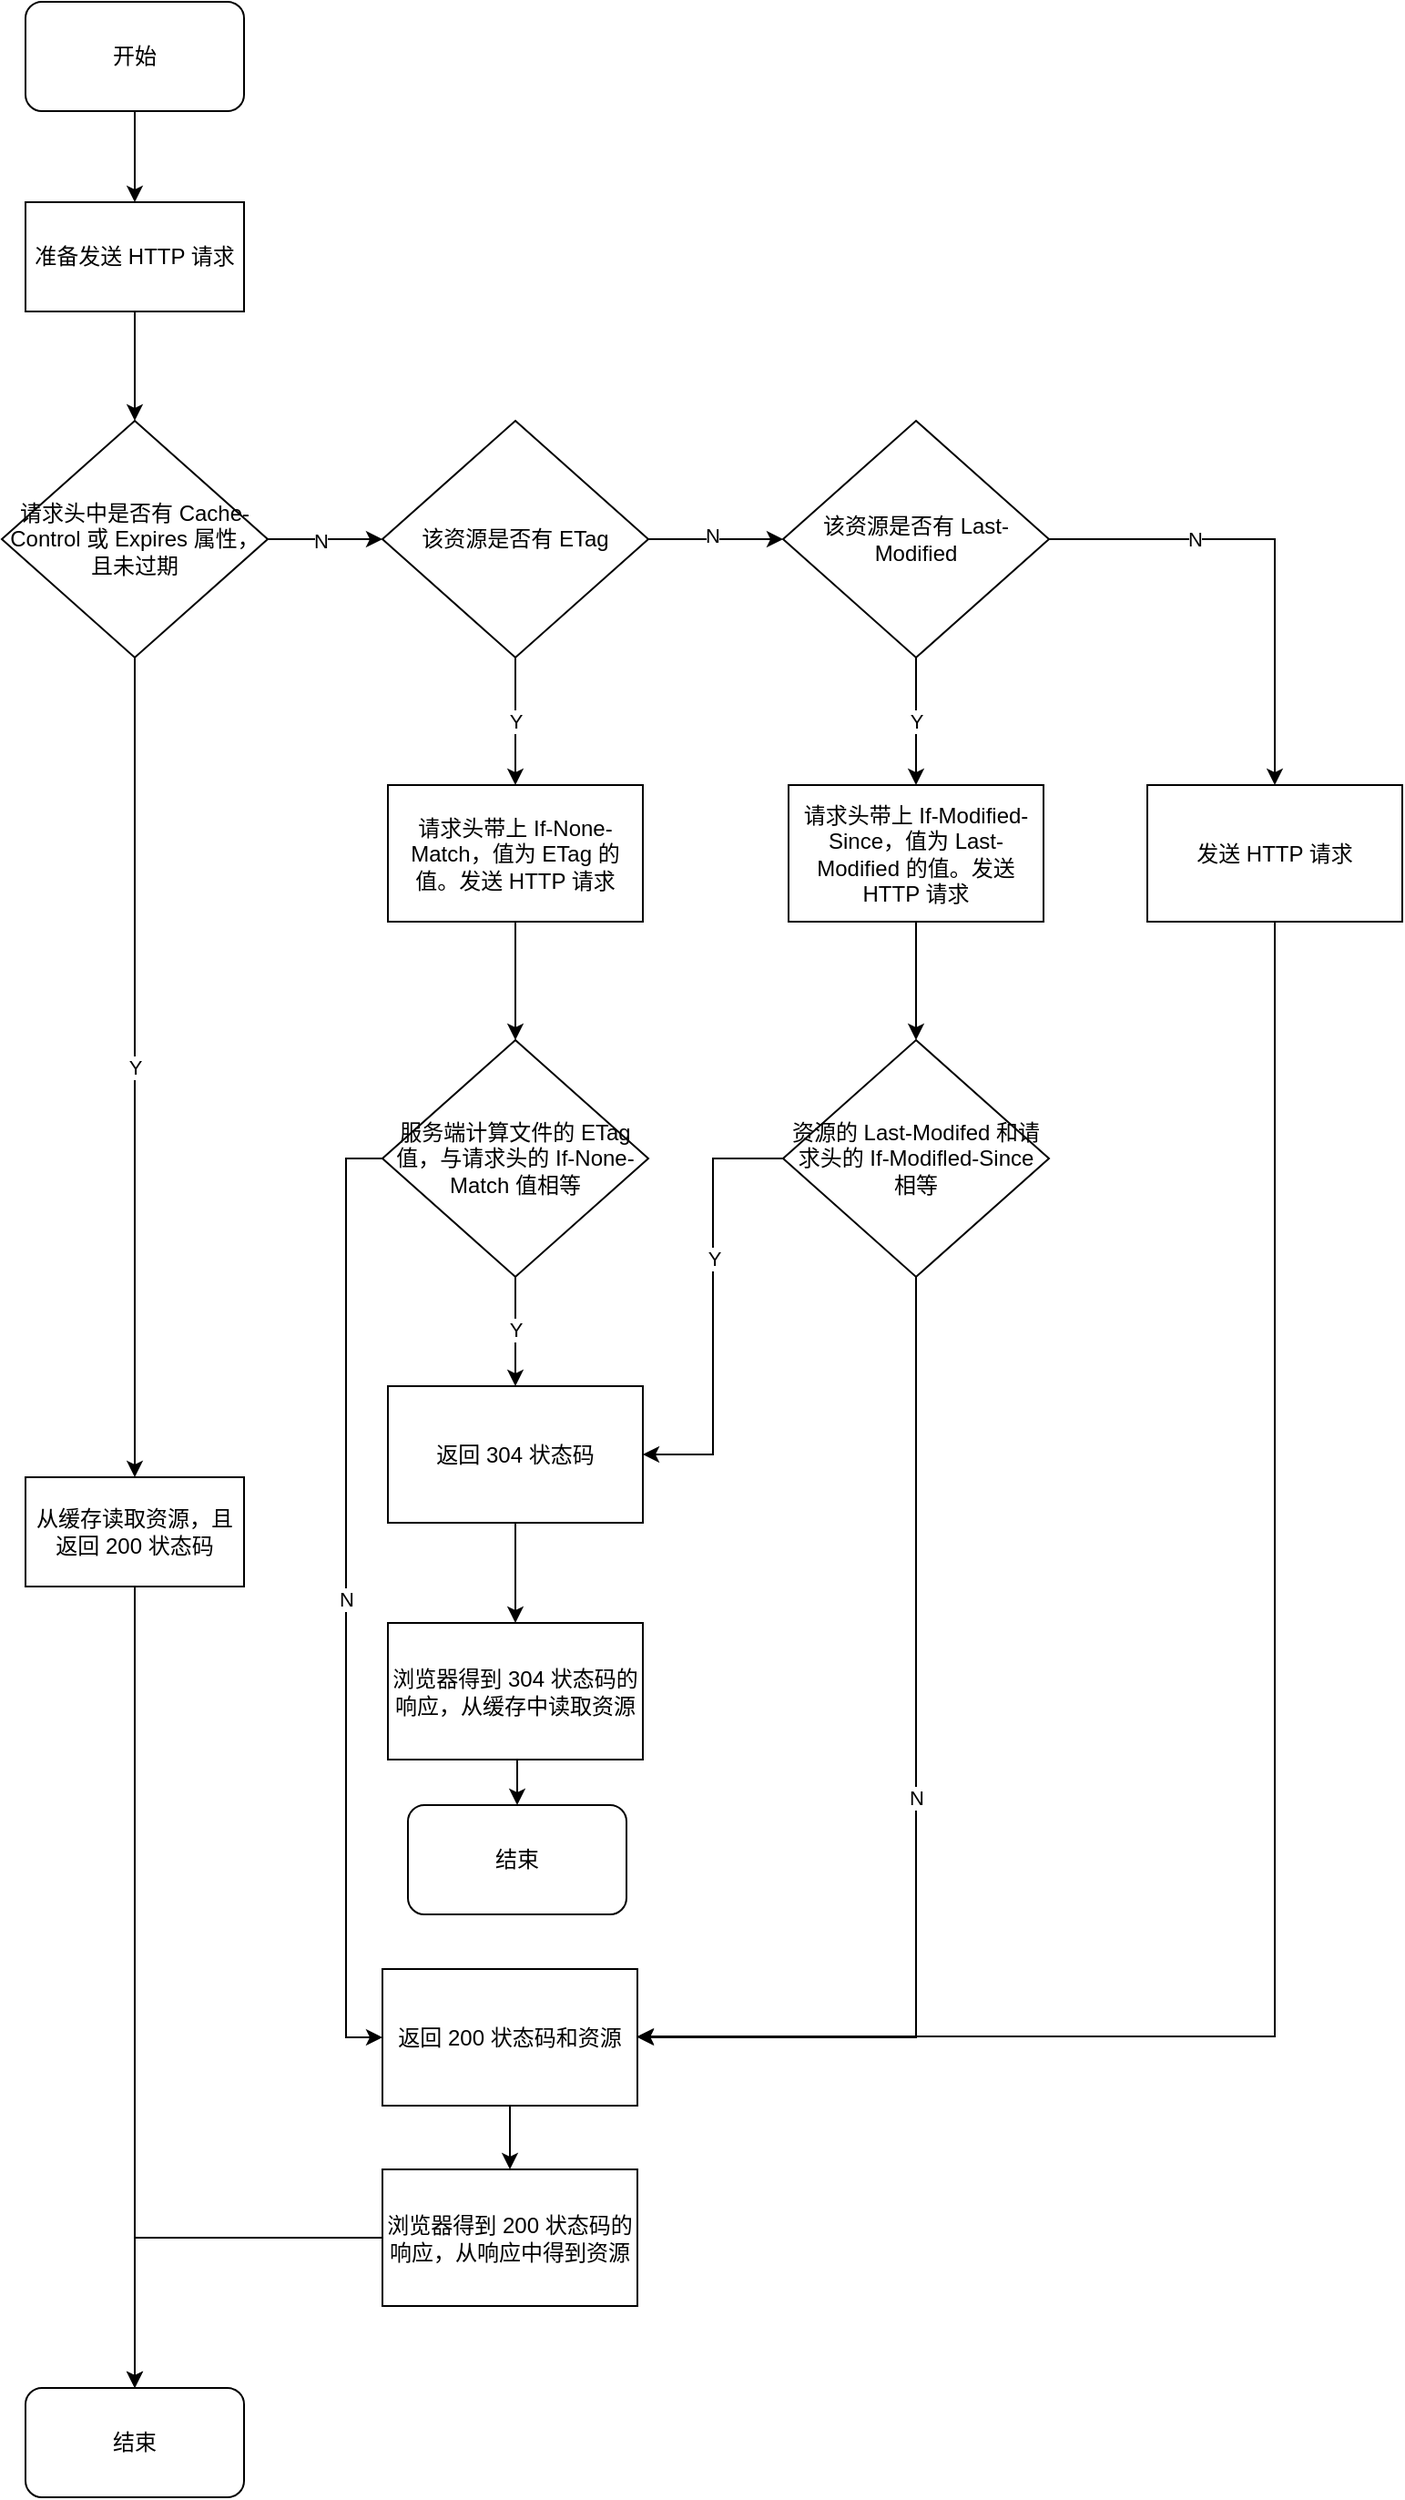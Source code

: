 <mxfile version="14.1.8" type="device"><diagram id="bKZGQPE7Gb_PF3hqjpnf" name="第 1 页"><mxGraphModel dx="907" dy="672" grid="1" gridSize="10" guides="1" tooltips="1" connect="1" arrows="1" fold="1" page="1" pageScale="1" pageWidth="827" pageHeight="1169" math="0" shadow="0"><root><mxCell id="0"/><mxCell id="1" parent="0"/><mxCell id="0yUHTgzbvNlBAoWQHn-j-6" style="edgeStyle=orthogonalEdgeStyle;rounded=0;orthogonalLoop=1;jettySize=auto;html=1;entryX=0.5;entryY=0;entryDx=0;entryDy=0;" edge="1" parent="1" source="0yUHTgzbvNlBAoWQHn-j-7" target="0yUHTgzbvNlBAoWQHn-j-13"><mxGeometry relative="1" as="geometry"/></mxCell><mxCell id="0yUHTgzbvNlBAoWQHn-j-7" value="准备发送 HTTP 请求" style="rounded=0;whiteSpace=wrap;html=1;" vertex="1" parent="1"><mxGeometry x="354" y="150" width="120" height="60" as="geometry"/></mxCell><mxCell id="0yUHTgzbvNlBAoWQHn-j-8" style="edgeStyle=orthogonalEdgeStyle;rounded=0;orthogonalLoop=1;jettySize=auto;html=1;entryX=0.5;entryY=0;entryDx=0;entryDy=0;" edge="1" parent="1" source="0yUHTgzbvNlBAoWQHn-j-9" target="0yUHTgzbvNlBAoWQHn-j-7"><mxGeometry relative="1" as="geometry"/></mxCell><mxCell id="0yUHTgzbvNlBAoWQHn-j-9" value="开始" style="rounded=1;whiteSpace=wrap;html=1;" vertex="1" parent="1"><mxGeometry x="354" y="40" width="120" height="60" as="geometry"/></mxCell><mxCell id="0yUHTgzbvNlBAoWQHn-j-10" value="Y" style="edgeStyle=orthogonalEdgeStyle;rounded=0;orthogonalLoop=1;jettySize=auto;html=1;entryX=0.5;entryY=0;entryDx=0;entryDy=0;" edge="1" parent="1" source="0yUHTgzbvNlBAoWQHn-j-13" target="0yUHTgzbvNlBAoWQHn-j-15"><mxGeometry relative="1" as="geometry"><mxPoint x="414" y="470" as="targetPoint"/></mxGeometry></mxCell><mxCell id="0yUHTgzbvNlBAoWQHn-j-11" style="edgeStyle=orthogonalEdgeStyle;rounded=0;orthogonalLoop=1;jettySize=auto;html=1;entryX=0;entryY=0.5;entryDx=0;entryDy=0;" edge="1" parent="1" source="0yUHTgzbvNlBAoWQHn-j-13"><mxGeometry relative="1" as="geometry"><mxPoint x="550" y="335" as="targetPoint"/></mxGeometry></mxCell><mxCell id="0yUHTgzbvNlBAoWQHn-j-12" value="N" style="edgeLabel;html=1;align=center;verticalAlign=middle;resizable=0;points=[];" vertex="1" connectable="0" parent="0yUHTgzbvNlBAoWQHn-j-11"><mxGeometry x="-0.079" y="-1" relative="1" as="geometry"><mxPoint as="offset"/></mxGeometry></mxCell><mxCell id="0yUHTgzbvNlBAoWQHn-j-13" value="请求头中是否有 Cache-Control 或 Expires 属性，且未过期" style="rhombus;whiteSpace=wrap;html=1;" vertex="1" parent="1"><mxGeometry x="341" y="270" width="146" height="130" as="geometry"/></mxCell><mxCell id="0yUHTgzbvNlBAoWQHn-j-14" style="edgeStyle=orthogonalEdgeStyle;rounded=0;orthogonalLoop=1;jettySize=auto;html=1;entryX=0.5;entryY=0;entryDx=0;entryDy=0;" edge="1" parent="1" source="0yUHTgzbvNlBAoWQHn-j-15" target="0yUHTgzbvNlBAoWQHn-j-16"><mxGeometry relative="1" as="geometry"/></mxCell><mxCell id="0yUHTgzbvNlBAoWQHn-j-15" value="从缓存读取资源，且返回 200 状态码" style="rounded=0;whiteSpace=wrap;html=1;" vertex="1" parent="1"><mxGeometry x="354" y="850" width="120" height="60" as="geometry"/></mxCell><mxCell id="0yUHTgzbvNlBAoWQHn-j-16" value="结束" style="rounded=1;whiteSpace=wrap;html=1;" vertex="1" parent="1"><mxGeometry x="354" y="1350" width="120" height="60" as="geometry"/></mxCell><mxCell id="0yUHTgzbvNlBAoWQHn-j-41" style="edgeStyle=orthogonalEdgeStyle;rounded=0;orthogonalLoop=1;jettySize=auto;html=1;entryX=0.5;entryY=0;entryDx=0;entryDy=0;" edge="1" parent="1" source="0yUHTgzbvNlBAoWQHn-j-25" target="0yUHTgzbvNlBAoWQHn-j-40"><mxGeometry relative="1" as="geometry"/></mxCell><mxCell id="0yUHTgzbvNlBAoWQHn-j-25" value="&lt;span style=&quot;font-family: &amp;#34;helvetica&amp;#34;&quot;&gt;请求头带上 If-None-Match，值为 ETag 的值。发送 HTTP 请求&lt;/span&gt;" style="rounded=0;whiteSpace=wrap;html=1;" vertex="1" parent="1"><mxGeometry x="553" y="470" width="140" height="75" as="geometry"/></mxCell><mxCell id="0yUHTgzbvNlBAoWQHn-j-29" style="edgeStyle=orthogonalEdgeStyle;rounded=0;orthogonalLoop=1;jettySize=auto;html=1;entryX=0;entryY=0.5;entryDx=0;entryDy=0;" edge="1" parent="1" source="0yUHTgzbvNlBAoWQHn-j-27" target="0yUHTgzbvNlBAoWQHn-j-28"><mxGeometry relative="1" as="geometry"/></mxCell><mxCell id="0yUHTgzbvNlBAoWQHn-j-30" value="N" style="edgeLabel;html=1;align=center;verticalAlign=middle;resizable=0;points=[];" vertex="1" connectable="0" parent="0yUHTgzbvNlBAoWQHn-j-29"><mxGeometry x="-0.054" y="2" relative="1" as="geometry"><mxPoint as="offset"/></mxGeometry></mxCell><mxCell id="0yUHTgzbvNlBAoWQHn-j-37" value="Y" style="edgeStyle=orthogonalEdgeStyle;rounded=0;orthogonalLoop=1;jettySize=auto;html=1;exitX=0.5;exitY=1;exitDx=0;exitDy=0;entryX=0.5;entryY=0;entryDx=0;entryDy=0;" edge="1" parent="1" source="0yUHTgzbvNlBAoWQHn-j-27" target="0yUHTgzbvNlBAoWQHn-j-25"><mxGeometry relative="1" as="geometry"/></mxCell><mxCell id="0yUHTgzbvNlBAoWQHn-j-27" value="该资源是否有 ETag" style="rhombus;whiteSpace=wrap;html=1;" vertex="1" parent="1"><mxGeometry x="550" y="270" width="146" height="130" as="geometry"/></mxCell><mxCell id="0yUHTgzbvNlBAoWQHn-j-33" style="edgeStyle=orthogonalEdgeStyle;rounded=0;orthogonalLoop=1;jettySize=auto;html=1;entryX=0.5;entryY=0;entryDx=0;entryDy=0;" edge="1" parent="1" source="0yUHTgzbvNlBAoWQHn-j-28" target="0yUHTgzbvNlBAoWQHn-j-32"><mxGeometry relative="1" as="geometry"/></mxCell><mxCell id="0yUHTgzbvNlBAoWQHn-j-34" value="N" style="edgeLabel;html=1;align=center;verticalAlign=middle;resizable=0;points=[];" vertex="1" connectable="0" parent="0yUHTgzbvNlBAoWQHn-j-33"><mxGeometry x="-0.381" relative="1" as="geometry"><mxPoint as="offset"/></mxGeometry></mxCell><mxCell id="0yUHTgzbvNlBAoWQHn-j-35" value="Y" style="edgeStyle=orthogonalEdgeStyle;rounded=0;orthogonalLoop=1;jettySize=auto;html=1;entryX=0.5;entryY=0;entryDx=0;entryDy=0;" edge="1" parent="1" source="0yUHTgzbvNlBAoWQHn-j-28" target="0yUHTgzbvNlBAoWQHn-j-31"><mxGeometry relative="1" as="geometry"/></mxCell><mxCell id="0yUHTgzbvNlBAoWQHn-j-28" value="该资源是否有 Last-Modified" style="rhombus;whiteSpace=wrap;html=1;" vertex="1" parent="1"><mxGeometry x="770" y="270" width="146" height="130" as="geometry"/></mxCell><mxCell id="0yUHTgzbvNlBAoWQHn-j-52" style="edgeStyle=orthogonalEdgeStyle;rounded=0;orthogonalLoop=1;jettySize=auto;html=1;entryX=0.5;entryY=0;entryDx=0;entryDy=0;" edge="1" parent="1" source="0yUHTgzbvNlBAoWQHn-j-31" target="0yUHTgzbvNlBAoWQHn-j-51"><mxGeometry relative="1" as="geometry"/></mxCell><mxCell id="0yUHTgzbvNlBAoWQHn-j-31" value="&lt;span style=&quot;font-family: &amp;#34;helvetica&amp;#34;&quot;&gt;请求头带上 If-Modified-Since，值为 Last-Modified 的值。发送 HTTP 请求&lt;/span&gt;" style="rounded=0;whiteSpace=wrap;html=1;" vertex="1" parent="1"><mxGeometry x="773" y="470" width="140" height="75" as="geometry"/></mxCell><mxCell id="0yUHTgzbvNlBAoWQHn-j-58" style="edgeStyle=orthogonalEdgeStyle;rounded=0;orthogonalLoop=1;jettySize=auto;html=1;exitX=0.5;exitY=1;exitDx=0;exitDy=0;" edge="1" parent="1" source="0yUHTgzbvNlBAoWQHn-j-32"><mxGeometry relative="1" as="geometry"><mxPoint x="690" y="1157" as="targetPoint"/><mxPoint x="1040" y="622" as="sourcePoint"/><Array as="points"><mxPoint x="1040" y="1157"/></Array></mxGeometry></mxCell><mxCell id="0yUHTgzbvNlBAoWQHn-j-32" value="&lt;font face=&quot;helvetica&quot;&gt;发送 HTTP 请求&lt;/font&gt;" style="rounded=0;whiteSpace=wrap;html=1;" vertex="1" parent="1"><mxGeometry x="970" y="470" width="140" height="75" as="geometry"/></mxCell><mxCell id="0yUHTgzbvNlBAoWQHn-j-44" style="edgeStyle=orthogonalEdgeStyle;rounded=0;orthogonalLoop=1;jettySize=auto;html=1;entryX=0.5;entryY=0;entryDx=0;entryDy=0;" edge="1" parent="1" source="0yUHTgzbvNlBAoWQHn-j-40" target="0yUHTgzbvNlBAoWQHn-j-43"><mxGeometry relative="1" as="geometry"/></mxCell><mxCell id="0yUHTgzbvNlBAoWQHn-j-49" value="Y" style="edgeLabel;html=1;align=center;verticalAlign=middle;resizable=0;points=[];" vertex="1" connectable="0" parent="0yUHTgzbvNlBAoWQHn-j-44"><mxGeometry x="-0.033" relative="1" as="geometry"><mxPoint as="offset"/></mxGeometry></mxCell><mxCell id="0yUHTgzbvNlBAoWQHn-j-54" value="N" style="edgeStyle=orthogonalEdgeStyle;rounded=0;orthogonalLoop=1;jettySize=auto;html=1;exitX=0;exitY=0.5;exitDx=0;exitDy=0;entryX=0;entryY=0.5;entryDx=0;entryDy=0;" edge="1" parent="1" source="0yUHTgzbvNlBAoWQHn-j-40" target="0yUHTgzbvNlBAoWQHn-j-48"><mxGeometry relative="1" as="geometry"/></mxCell><mxCell id="0yUHTgzbvNlBAoWQHn-j-40" value="服务端计算文件的 ETag 值，与请求头的 If-None-Match 值相等" style="rhombus;whiteSpace=wrap;html=1;" vertex="1" parent="1"><mxGeometry x="550" y="610" width="146" height="130" as="geometry"/></mxCell><mxCell id="0yUHTgzbvNlBAoWQHn-j-47" style="edgeStyle=orthogonalEdgeStyle;rounded=0;orthogonalLoop=1;jettySize=auto;html=1;entryX=0.5;entryY=0;entryDx=0;entryDy=0;" edge="1" parent="1" source="0yUHTgzbvNlBAoWQHn-j-43" target="0yUHTgzbvNlBAoWQHn-j-45"><mxGeometry relative="1" as="geometry"/></mxCell><mxCell id="0yUHTgzbvNlBAoWQHn-j-43" value="&lt;font face=&quot;helvetica&quot;&gt;返回 304 状态码&lt;/font&gt;" style="rounded=0;whiteSpace=wrap;html=1;" vertex="1" parent="1"><mxGeometry x="553" y="800" width="140" height="75" as="geometry"/></mxCell><mxCell id="0yUHTgzbvNlBAoWQHn-j-61" style="edgeStyle=orthogonalEdgeStyle;rounded=0;orthogonalLoop=1;jettySize=auto;html=1;exitX=0.5;exitY=1;exitDx=0;exitDy=0;entryX=0.5;entryY=0;entryDx=0;entryDy=0;" edge="1" parent="1" source="0yUHTgzbvNlBAoWQHn-j-45" target="0yUHTgzbvNlBAoWQHn-j-60"><mxGeometry relative="1" as="geometry"/></mxCell><mxCell id="0yUHTgzbvNlBAoWQHn-j-45" value="&lt;font face=&quot;helvetica&quot;&gt;浏览器得到 304 状态码的响应，从缓存中读取资源&lt;/font&gt;" style="rounded=0;whiteSpace=wrap;html=1;" vertex="1" parent="1"><mxGeometry x="553" y="930" width="140" height="75" as="geometry"/></mxCell><mxCell id="0yUHTgzbvNlBAoWQHn-j-59" style="edgeStyle=orthogonalEdgeStyle;rounded=0;orthogonalLoop=1;jettySize=auto;html=1;entryX=0.5;entryY=0;entryDx=0;entryDy=0;" edge="1" parent="1" source="0yUHTgzbvNlBAoWQHn-j-46" target="0yUHTgzbvNlBAoWQHn-j-16"><mxGeometry relative="1" as="geometry"/></mxCell><mxCell id="0yUHTgzbvNlBAoWQHn-j-46" value="&lt;font face=&quot;helvetica&quot;&gt;浏览器得到 200 状态码的响应，从响应中得到资源&lt;/font&gt;" style="rounded=0;whiteSpace=wrap;html=1;" vertex="1" parent="1"><mxGeometry x="550" y="1230" width="140" height="75" as="geometry"/></mxCell><mxCell id="0yUHTgzbvNlBAoWQHn-j-55" style="edgeStyle=orthogonalEdgeStyle;rounded=0;orthogonalLoop=1;jettySize=auto;html=1;entryX=0.5;entryY=0;entryDx=0;entryDy=0;" edge="1" parent="1" source="0yUHTgzbvNlBAoWQHn-j-48" target="0yUHTgzbvNlBAoWQHn-j-46"><mxGeometry relative="1" as="geometry"/></mxCell><mxCell id="0yUHTgzbvNlBAoWQHn-j-48" value="&lt;font face=&quot;helvetica&quot;&gt;返回 200 状态码和资源&lt;/font&gt;" style="rounded=0;whiteSpace=wrap;html=1;" vertex="1" parent="1"><mxGeometry x="550" y="1120" width="140" height="75" as="geometry"/></mxCell><mxCell id="0yUHTgzbvNlBAoWQHn-j-53" style="edgeStyle=orthogonalEdgeStyle;rounded=0;orthogonalLoop=1;jettySize=auto;html=1;exitX=0;exitY=0.5;exitDx=0;exitDy=0;entryX=1;entryY=0.5;entryDx=0;entryDy=0;" edge="1" parent="1" source="0yUHTgzbvNlBAoWQHn-j-51" target="0yUHTgzbvNlBAoWQHn-j-43"><mxGeometry relative="1" as="geometry"/></mxCell><mxCell id="0yUHTgzbvNlBAoWQHn-j-56" value="Y" style="edgeLabel;html=1;align=center;verticalAlign=middle;resizable=0;points=[];" vertex="1" connectable="0" parent="0yUHTgzbvNlBAoWQHn-j-53"><mxGeometry x="-0.228" relative="1" as="geometry"><mxPoint y="1" as="offset"/></mxGeometry></mxCell><mxCell id="0yUHTgzbvNlBAoWQHn-j-57" value="N" style="edgeStyle=orthogonalEdgeStyle;rounded=0;orthogonalLoop=1;jettySize=auto;html=1;exitX=0.5;exitY=1;exitDx=0;exitDy=0;entryX=1;entryY=0.5;entryDx=0;entryDy=0;" edge="1" parent="1" source="0yUHTgzbvNlBAoWQHn-j-51" target="0yUHTgzbvNlBAoWQHn-j-48"><mxGeometry relative="1" as="geometry"/></mxCell><mxCell id="0yUHTgzbvNlBAoWQHn-j-51" value="资源的 Last-Modifed 和请求头的 If-Modifled-Since 相等" style="rhombus;whiteSpace=wrap;html=1;" vertex="1" parent="1"><mxGeometry x="770" y="610" width="146" height="130" as="geometry"/></mxCell><mxCell id="0yUHTgzbvNlBAoWQHn-j-60" value="结束" style="rounded=1;whiteSpace=wrap;html=1;" vertex="1" parent="1"><mxGeometry x="564" y="1030" width="120" height="60" as="geometry"/></mxCell></root></mxGraphModel></diagram></mxfile>